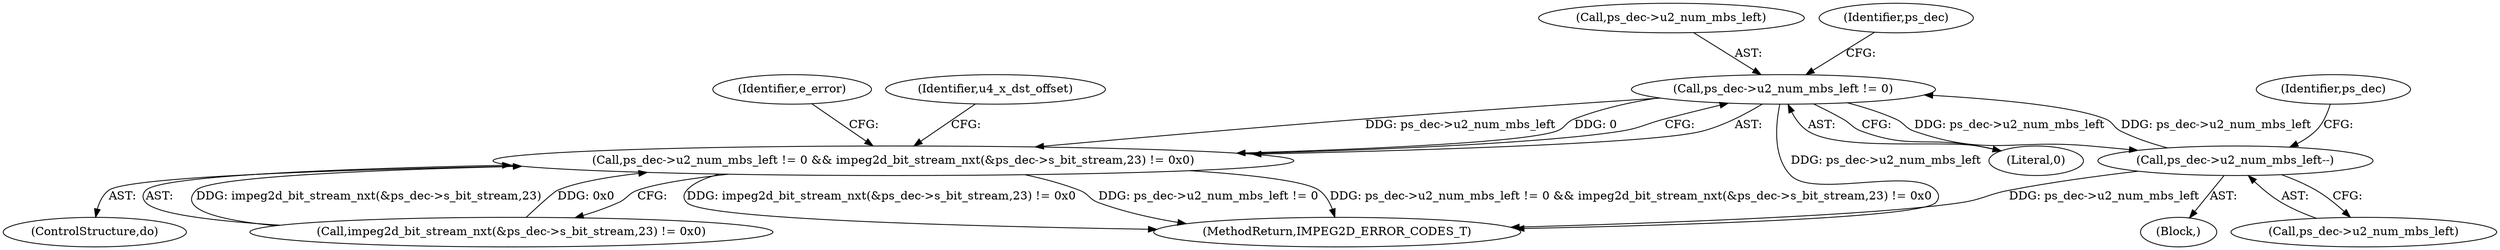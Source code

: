 digraph "0_Android_58a6822d7140137ce957c6d2fc20bae1374186c1@pointer" {
"1000818" [label="(Call,ps_dec->u2_num_mbs_left != 0)"];
"1000770" [label="(Call,ps_dec->u2_num_mbs_left--)"];
"1000818" [label="(Call,ps_dec->u2_num_mbs_left != 0)"];
"1000817" [label="(Call,ps_dec->u2_num_mbs_left != 0 && impeg2d_bit_stream_nxt(&ps_dec->s_bit_stream,23) != 0x0)"];
"1000817" [label="(Call,ps_dec->u2_num_mbs_left != 0 && impeg2d_bit_stream_nxt(&ps_dec->s_bit_stream,23) != 0x0)"];
"1000818" [label="(Call,ps_dec->u2_num_mbs_left != 0)"];
"1000819" [label="(Call,ps_dec->u2_num_mbs_left)"];
"1000822" [label="(Literal,0)"];
"1000183" [label="(Block,)"];
"1000832" [label="(Identifier,e_error)"];
"1000833" [label="(MethodReturn,IMPEG2D_ERROR_CODES_T)"];
"1000771" [label="(Call,ps_dec->u2_num_mbs_left)"];
"1000182" [label="(ControlStructure,do)"];
"1000770" [label="(Call,ps_dec->u2_num_mbs_left--)"];
"1000776" [label="(Identifier,ps_dec)"];
"1000827" [label="(Identifier,ps_dec)"];
"1000188" [label="(Identifier,u4_x_dst_offset)"];
"1000823" [label="(Call,impeg2d_bit_stream_nxt(&ps_dec->s_bit_stream,23) != 0x0)"];
"1000818" -> "1000817"  [label="AST: "];
"1000818" -> "1000822"  [label="CFG: "];
"1000819" -> "1000818"  [label="AST: "];
"1000822" -> "1000818"  [label="AST: "];
"1000827" -> "1000818"  [label="CFG: "];
"1000817" -> "1000818"  [label="CFG: "];
"1000818" -> "1000833"  [label="DDG: ps_dec->u2_num_mbs_left"];
"1000818" -> "1000770"  [label="DDG: ps_dec->u2_num_mbs_left"];
"1000818" -> "1000817"  [label="DDG: ps_dec->u2_num_mbs_left"];
"1000818" -> "1000817"  [label="DDG: 0"];
"1000770" -> "1000818"  [label="DDG: ps_dec->u2_num_mbs_left"];
"1000770" -> "1000183"  [label="AST: "];
"1000770" -> "1000771"  [label="CFG: "];
"1000771" -> "1000770"  [label="AST: "];
"1000776" -> "1000770"  [label="CFG: "];
"1000770" -> "1000833"  [label="DDG: ps_dec->u2_num_mbs_left"];
"1000817" -> "1000182"  [label="AST: "];
"1000817" -> "1000823"  [label="CFG: "];
"1000823" -> "1000817"  [label="AST: "];
"1000188" -> "1000817"  [label="CFG: "];
"1000832" -> "1000817"  [label="CFG: "];
"1000817" -> "1000833"  [label="DDG: ps_dec->u2_num_mbs_left != 0"];
"1000817" -> "1000833"  [label="DDG: ps_dec->u2_num_mbs_left != 0 && impeg2d_bit_stream_nxt(&ps_dec->s_bit_stream,23) != 0x0"];
"1000817" -> "1000833"  [label="DDG: impeg2d_bit_stream_nxt(&ps_dec->s_bit_stream,23) != 0x0"];
"1000823" -> "1000817"  [label="DDG: impeg2d_bit_stream_nxt(&ps_dec->s_bit_stream,23)"];
"1000823" -> "1000817"  [label="DDG: 0x0"];
}
